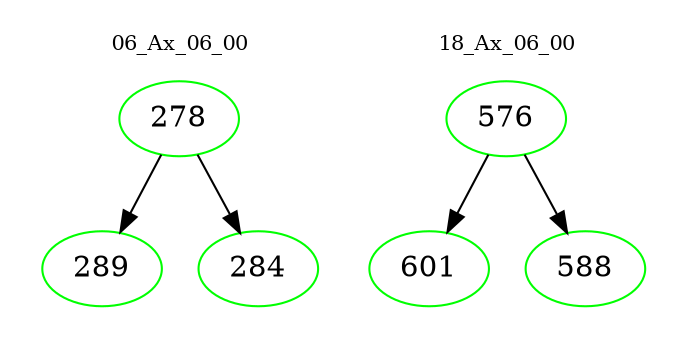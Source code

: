 digraph{
subgraph cluster_0 {
color = white
label = "06_Ax_06_00";
fontsize=10;
T0_278 [label="278", color="green"]
T0_278 -> T0_289 [color="black"]
T0_289 [label="289", color="green"]
T0_278 -> T0_284 [color="black"]
T0_284 [label="284", color="green"]
}
subgraph cluster_1 {
color = white
label = "18_Ax_06_00";
fontsize=10;
T1_576 [label="576", color="green"]
T1_576 -> T1_601 [color="black"]
T1_601 [label="601", color="green"]
T1_576 -> T1_588 [color="black"]
T1_588 [label="588", color="green"]
}
}
